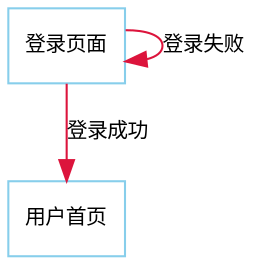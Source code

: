 digraph login {
rankdir=TB;
fontname = "SimHei";
fontsize = 12;       

node [fontname = "SimHei", fontsize = 10, color="skyblue", shape="box"];
edge [fontname = "SimHei", fontsize = 10, color="crimson", style="solid"];

login_page [label="登录页面"];
index_page [label="用户首页"];

login_page -> index_page [label="登录成功"];
login_page -> login_page [label="登录失败"];

}

